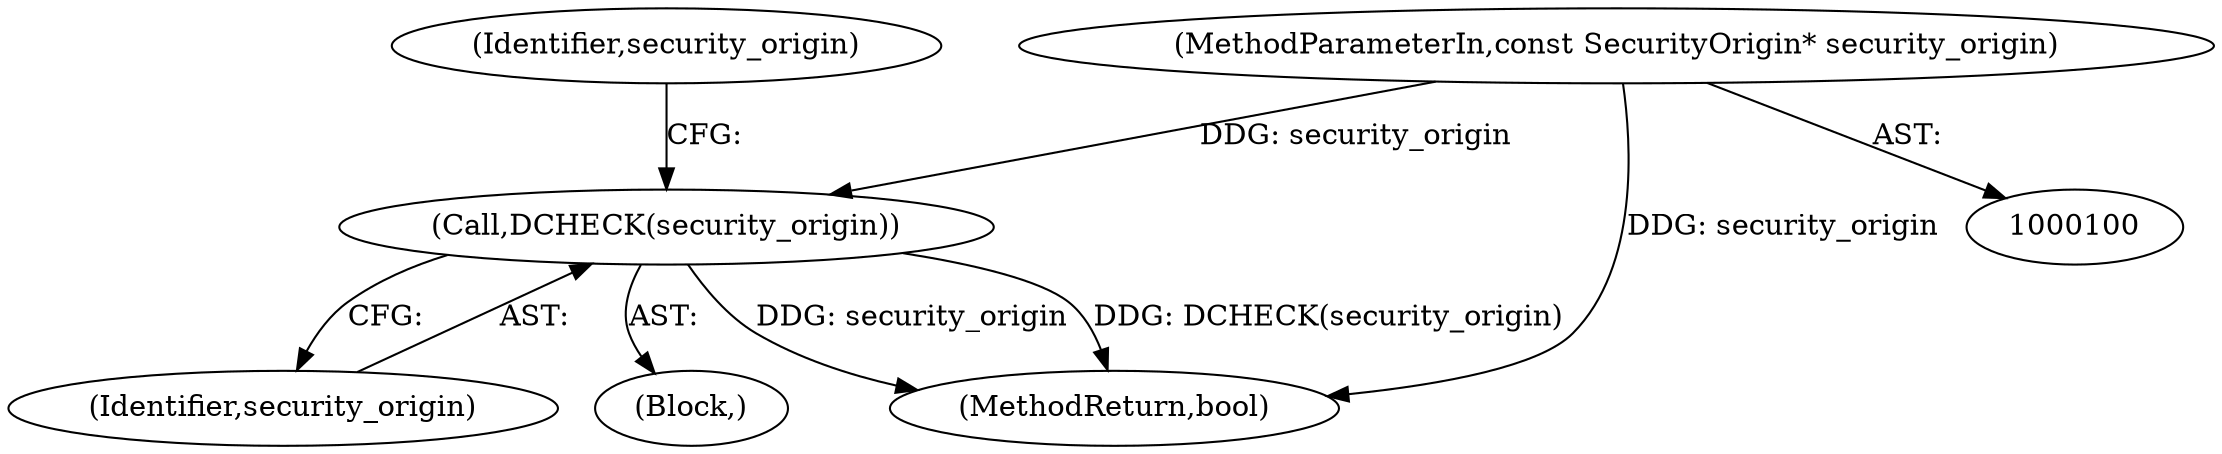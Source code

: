 digraph "0_Chrome_fad67a5b73639d7211b24fd9bdb242e82039b765_0@pointer" {
"1000116" [label="(Call,DCHECK(security_origin))"];
"1000101" [label="(MethodParameterIn,const SecurityOrigin* security_origin)"];
"1000117" [label="(Identifier,security_origin)"];
"1000121" [label="(Identifier,security_origin)"];
"1000103" [label="(Block,)"];
"1000116" [label="(Call,DCHECK(security_origin))"];
"1000101" [label="(MethodParameterIn,const SecurityOrigin* security_origin)"];
"1000128" [label="(MethodReturn,bool)"];
"1000116" -> "1000103"  [label="AST: "];
"1000116" -> "1000117"  [label="CFG: "];
"1000117" -> "1000116"  [label="AST: "];
"1000121" -> "1000116"  [label="CFG: "];
"1000116" -> "1000128"  [label="DDG: security_origin"];
"1000116" -> "1000128"  [label="DDG: DCHECK(security_origin)"];
"1000101" -> "1000116"  [label="DDG: security_origin"];
"1000101" -> "1000100"  [label="AST: "];
"1000101" -> "1000128"  [label="DDG: security_origin"];
}
